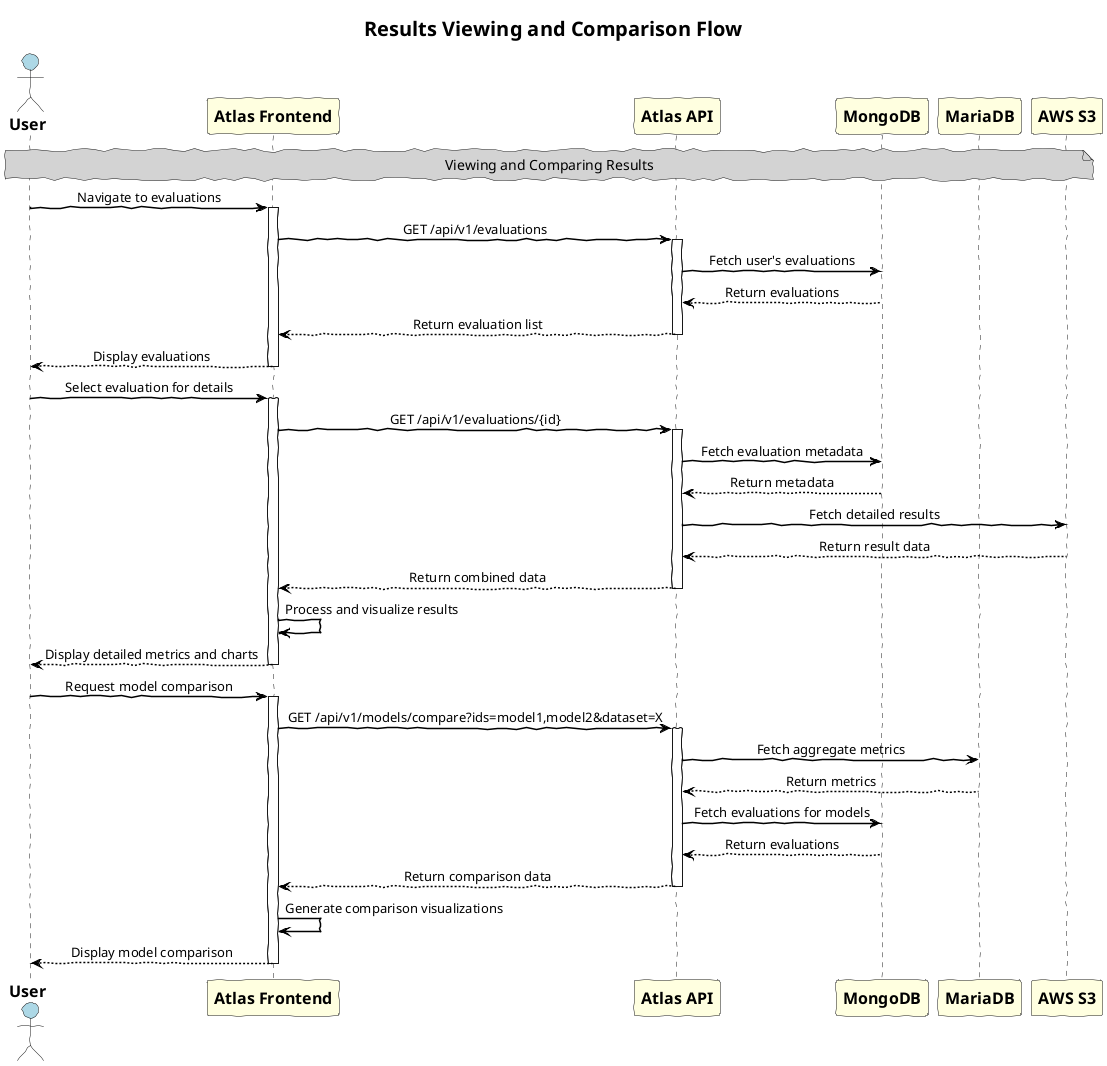 @startuml
' Use handwritten style with improved fonts and spacing
skinparam backgroundColor white
skinparam handwritten true
skinparam defaultTextAlignment center

' Fix arrow styling
skinparam ArrowColor black
skinparam ArrowThickness 1.5
skinparam SequenceArrowThickness 1.5

' Improve fonts for better readability
skinparam ParticipantFontSize 16
skinparam ParticipantFontStyle bold
skinparam ActorFontSize 16
skinparam ActorFontStyle bold
skinparam NoteFontSize 14
skinparam TitleFontSize 20
skinparam TitleFontStyle bold

' Color participants for better visualization
skinparam ActorBackgroundColor lightblue
skinparam ParticipantBackgroundColor lightyellow
skinparam NoteBackgroundColor lightgray
skinparam DatabaseBackgroundColor lightgreen

title Results Viewing and Comparison Flow

actor User
participant "Atlas Frontend" as Frontend
participant "Atlas API" as API
participant "MongoDB" as MongoDB
participant "MariaDB" as MariaDB
participant "AWS S3" as S3

note over User, S3: Viewing and Comparing Results

User -> Frontend: Navigate to evaluations
activate Frontend
Frontend -> API: GET /api/v1/evaluations
activate API
API -> MongoDB: Fetch user's evaluations
MongoDB --> API: Return evaluations
API --> Frontend: Return evaluation list
deactivate API
Frontend --> User: Display evaluations
deactivate Frontend

User -> Frontend: Select evaluation for details
activate Frontend
Frontend -> API: GET /api/v1/evaluations/{id}
activate API
API -> MongoDB: Fetch evaluation metadata
MongoDB --> API: Return metadata
API -> S3: Fetch detailed results
S3 --> API: Return result data
API --> Frontend: Return combined data
deactivate API
Frontend -> Frontend: Process and visualize results
Frontend --> User: Display detailed metrics and charts
deactivate Frontend

User -> Frontend: Request model comparison
activate Frontend
Frontend -> API: GET /api/v1/models/compare?ids=model1,model2&dataset=X
activate API
API -> MariaDB: Fetch aggregate metrics
MariaDB --> API: Return metrics
API -> MongoDB: Fetch evaluations for models
MongoDB --> API: Return evaluations
API --> Frontend: Return comparison data
deactivate API
Frontend -> Frontend: Generate comparison visualizations
Frontend --> User: Display model comparison
deactivate Frontend
@enduml